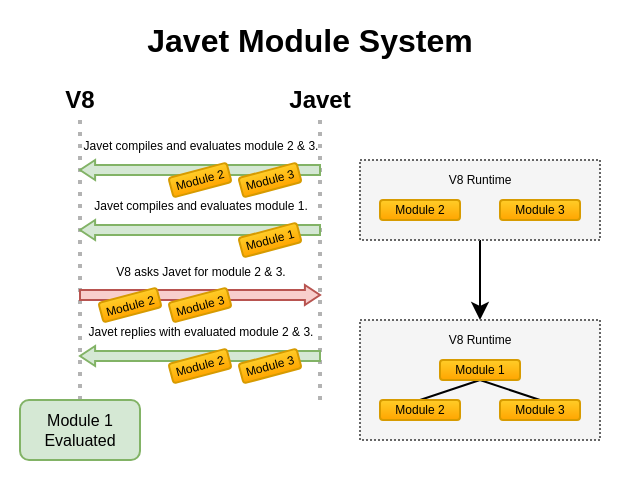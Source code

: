 <mxfile version="14.4.3" type="device"><diagram id="CHu1ZlpHBPhQGemirXZb" name="Page-1"><mxGraphModel dx="687" dy="394" grid="1" gridSize="10" guides="1" tooltips="1" connect="1" arrows="1" fold="1" page="1" pageScale="1" pageWidth="850" pageHeight="1100" math="0" shadow="0"><root><mxCell id="0"/><mxCell id="1" parent="0"/><mxCell id="9jHNQohJ6zs4diYaYj3G-8" value="" style="rounded=0;whiteSpace=wrap;html=1;fontSize=10;strokeColor=none;" parent="1" vertex="1"><mxGeometry x="40" width="310" height="240" as="geometry"/></mxCell><mxCell id="9jHNQohJ6zs4diYaYj3G-9" value="Javet Module System" style="text;html=1;strokeColor=none;fillColor=none;align=center;verticalAlign=middle;whiteSpace=wrap;rounded=0;fontStyle=1;fontSize=16;" parent="1" vertex="1"><mxGeometry x="40" y="10" width="310" height="20" as="geometry"/></mxCell><mxCell id="9jHNQohJ6zs4diYaYj3G-73" value="V8" style="text;html=1;strokeColor=none;fillColor=none;align=center;verticalAlign=middle;whiteSpace=wrap;rounded=0;fontStyle=1" parent="1" vertex="1"><mxGeometry x="60" y="40" width="40" height="20" as="geometry"/></mxCell><mxCell id="9jHNQohJ6zs4diYaYj3G-79" style="edgeStyle=orthogonalEdgeStyle;rounded=0;orthogonalLoop=1;jettySize=auto;html=1;exitX=0.5;exitY=1;exitDx=0;exitDy=0;entryX=0;entryY=0.5;entryDx=0;entryDy=0;endArrow=none;endFill=0;fontSize=10;fontColor=#4D4D4D;" parent="1" edge="1"><mxGeometry relative="1" as="geometry"><Array as="points"><mxPoint x="70" y="210"/></Array><mxPoint x="70" y="190" as="sourcePoint"/></mxGeometry></mxCell><mxCell id="hg3kQ7PT1p9Agb04hsbD-3" value="Javet" style="text;html=1;strokeColor=none;fillColor=none;align=center;verticalAlign=middle;whiteSpace=wrap;rounded=0;fontStyle=1" parent="1" vertex="1"><mxGeometry x="180" y="40" width="40" height="20" as="geometry"/></mxCell><mxCell id="hg3kQ7PT1p9Agb04hsbD-26" value="" style="line;strokeWidth=2;direction=south;html=1;dashed=1;dashPattern=1 2;strokeColor=#B3B3B3;" parent="1" vertex="1"><mxGeometry x="75" y="60" width="10" height="140" as="geometry"/></mxCell><mxCell id="hg3kQ7PT1p9Agb04hsbD-27" value="" style="line;strokeWidth=2;direction=south;html=1;dashed=1;dashPattern=1 2;strokeColor=#B3B3B3;" parent="1" vertex="1"><mxGeometry x="195" y="60" width="10" height="140" as="geometry"/></mxCell><mxCell id="hg3kQ7PT1p9Agb04hsbD-28" value="Module 1&lt;br style=&quot;font-size: 8px;&quot;&gt;Evaluated" style="rounded=1;whiteSpace=wrap;html=1;strokeColor=#82b366;fillColor=#d5e8d4;fontSize=8;" parent="1" vertex="1"><mxGeometry x="50" y="200" width="60" height="30" as="geometry"/></mxCell><mxCell id="D74PUfTZX7uis1rO_Ahx-9" style="edgeStyle=orthogonalEdgeStyle;rounded=0;orthogonalLoop=1;jettySize=auto;html=1;exitX=0.5;exitY=1;exitDx=0;exitDy=0;entryX=0.5;entryY=0;entryDx=0;entryDy=0;fontSize=8;" edge="1" parent="1" source="D74PUfTZX7uis1rO_Ahx-1" target="D74PUfTZX7uis1rO_Ahx-6"><mxGeometry relative="1" as="geometry"/></mxCell><mxCell id="D74PUfTZX7uis1rO_Ahx-1" value="" style="rounded=0;whiteSpace=wrap;html=1;fillColor=#f5f5f5;fontSize=6;dashed=1;dashPattern=1 1;strokeColor=#666666;fontColor=#333333;" vertex="1" parent="1"><mxGeometry x="220" y="80" width="120" height="40" as="geometry"/></mxCell><mxCell id="hg3kQ7PT1p9Agb04hsbD-1" value="Module 3" style="rounded=1;whiteSpace=wrap;html=1;fontSize=6;align=center;fillColor=#ffcd28;strokeColor=#d79b00;gradientColor=#ffa500;" parent="1" vertex="1"><mxGeometry x="290" y="100" width="40" height="10" as="geometry"/></mxCell><mxCell id="hg3kQ7PT1p9Agb04hsbD-2" value="Module 2" style="rounded=1;whiteSpace=wrap;html=1;fontSize=6;align=center;fillColor=#ffcd28;strokeColor=#d79b00;gradientColor=#ffa500;" parent="1" vertex="1"><mxGeometry x="230" y="100" width="40" height="10" as="geometry"/></mxCell><mxCell id="D74PUfTZX7uis1rO_Ahx-2" value="V8 Runtime" style="text;html=1;strokeColor=none;fillColor=none;align=center;verticalAlign=middle;whiteSpace=wrap;rounded=0;fontSize=6;" vertex="1" parent="1"><mxGeometry x="260" y="80" width="40" height="20" as="geometry"/></mxCell><mxCell id="D74PUfTZX7uis1rO_Ahx-3" value="" style="rounded=0;whiteSpace=wrap;html=1;fillColor=#f5f5f5;fontSize=6;dashed=1;dashPattern=1 1;strokeColor=#666666;fontColor=#333333;" vertex="1" parent="1"><mxGeometry x="220" y="160" width="120" height="60" as="geometry"/></mxCell><mxCell id="D74PUfTZX7uis1rO_Ahx-6" value="V8 Runtime" style="text;html=1;strokeColor=none;fillColor=none;align=center;verticalAlign=middle;whiteSpace=wrap;rounded=0;fontSize=6;" vertex="1" parent="1"><mxGeometry x="260" y="160" width="40" height="20" as="geometry"/></mxCell><mxCell id="D74PUfTZX7uis1rO_Ahx-7" value="" style="endArrow=none;html=1;fontSize=6;entryX=0.5;entryY=1;entryDx=0;entryDy=0;exitX=0.5;exitY=0;exitDx=0;exitDy=0;" edge="1" parent="1" source="D74PUfTZX7uis1rO_Ahx-5" target="9jHNQohJ6zs4diYaYj3G-74"><mxGeometry width="50" height="50" relative="1" as="geometry"><mxPoint x="260" y="140" as="sourcePoint"/><mxPoint x="310" y="90" as="targetPoint"/></mxGeometry></mxCell><mxCell id="D74PUfTZX7uis1rO_Ahx-8" value="" style="endArrow=none;html=1;fontSize=6;entryX=0.5;entryY=0;entryDx=0;entryDy=0;exitX=0.5;exitY=1;exitDx=0;exitDy=0;" edge="1" parent="1" source="9jHNQohJ6zs4diYaYj3G-74" target="D74PUfTZX7uis1rO_Ahx-4"><mxGeometry width="50" height="50" relative="1" as="geometry"><mxPoint x="260" y="140" as="sourcePoint"/><mxPoint x="310" y="90" as="targetPoint"/></mxGeometry></mxCell><mxCell id="D74PUfTZX7uis1rO_Ahx-4" value="Module 3" style="rounded=1;whiteSpace=wrap;html=1;fontSize=6;align=center;fillColor=#ffcd28;strokeColor=#d79b00;gradientColor=#ffa500;" vertex="1" parent="1"><mxGeometry x="290" y="200" width="40" height="10" as="geometry"/></mxCell><mxCell id="D74PUfTZX7uis1rO_Ahx-5" value="Module 2" style="rounded=1;whiteSpace=wrap;html=1;fontSize=6;align=center;fillColor=#ffcd28;strokeColor=#d79b00;gradientColor=#ffa500;" vertex="1" parent="1"><mxGeometry x="230" y="200" width="40" height="10" as="geometry"/></mxCell><mxCell id="9jHNQohJ6zs4diYaYj3G-74" value="Module 1" style="rounded=1;whiteSpace=wrap;html=1;fontSize=6;align=center;fillColor=#ffcd28;strokeColor=#d79b00;gradientColor=#ffa500;" parent="1" vertex="1"><mxGeometry x="260" y="180" width="40" height="10" as="geometry"/></mxCell><mxCell id="hg3kQ7PT1p9Agb04hsbD-8" value="&lt;font style=&quot;font-size: 6px&quot;&gt;Javet compiles and evaluates module 2 &amp;amp; 3.&lt;/font&gt;" style="html=1;shadow=0;dashed=0;align=center;verticalAlign=bottom;shape=mxgraph.arrows2.arrow;dy=0.51;dx=7.55;notch=0;fillColor=#d5e8d4;flipH=1;strokeColor=#82b366;fontSize=8;horizontal=1;labelPosition=center;verticalLabelPosition=top;" parent="1" vertex="1"><mxGeometry x="80" y="80" width="120" height="10" as="geometry"/></mxCell><mxCell id="hg3kQ7PT1p9Agb04hsbD-9" value="Module 3" style="rounded=1;whiteSpace=wrap;html=1;fontSize=6;align=center;fillColor=#ffcd28;strokeColor=#d79b00;gradientColor=#ffa500;rotation=-15;" parent="1" vertex="1"><mxGeometry x="160" y="85" width="30" height="10" as="geometry"/></mxCell><mxCell id="hg3kQ7PT1p9Agb04hsbD-12" value="&lt;font style=&quot;font-size: 6px&quot;&gt;Javet compiles and evaluates module 1.&lt;/font&gt;" style="html=1;shadow=0;dashed=0;align=center;verticalAlign=bottom;shape=mxgraph.arrows2.arrow;dy=0.51;dx=7.55;notch=0;fillColor=#d5e8d4;flipH=1;strokeColor=#82b366;fontSize=8;horizontal=1;labelPosition=center;verticalLabelPosition=top;" parent="1" vertex="1"><mxGeometry x="80" y="110" width="120" height="10" as="geometry"/></mxCell><mxCell id="hg3kQ7PT1p9Agb04hsbD-13" value="Module 1" style="rounded=1;whiteSpace=wrap;html=1;fontSize=6;align=center;fillColor=#ffcd28;strokeColor=#d79b00;gradientColor=#ffa500;rotation=-15;" parent="1" vertex="1"><mxGeometry x="160" y="115" width="30" height="10" as="geometry"/></mxCell><mxCell id="hg3kQ7PT1p9Agb04hsbD-14" value="&lt;font style=&quot;font-size: 6px&quot;&gt;V8 asks Javet for module 2 &amp;amp; 3.&lt;/font&gt;" style="html=1;shadow=0;dashed=0;align=center;verticalAlign=bottom;shape=mxgraph.arrows2.arrow;dy=0.51;dx=7.55;notch=0;fillColor=#f8cecc;flipH=0;strokeColor=#b85450;fontSize=8;horizontal=1;labelPosition=center;verticalLabelPosition=top;" parent="1" vertex="1"><mxGeometry x="80" y="142.5" width="120" height="10" as="geometry"/></mxCell><mxCell id="hg3kQ7PT1p9Agb04hsbD-15" value="Module 2" style="rounded=1;whiteSpace=wrap;html=1;fontSize=6;align=center;fillColor=#ffcd28;strokeColor=#d79b00;gradientColor=#ffa500;rotation=-15;" parent="1" vertex="1"><mxGeometry x="90" y="147.5" width="30" height="10" as="geometry"/></mxCell><mxCell id="hg3kQ7PT1p9Agb04hsbD-19" value="Module 2" style="rounded=1;whiteSpace=wrap;html=1;fontSize=6;align=center;fillColor=#ffcd28;strokeColor=#d79b00;gradientColor=#ffa500;rotation=-15;" parent="1" vertex="1"><mxGeometry x="125" y="85" width="30" height="10" as="geometry"/></mxCell><mxCell id="hg3kQ7PT1p9Agb04hsbD-20" value="Module 3" style="rounded=1;whiteSpace=wrap;html=1;fontSize=6;align=center;fillColor=#ffcd28;strokeColor=#d79b00;gradientColor=#ffa500;rotation=-15;" parent="1" vertex="1"><mxGeometry x="125" y="147.5" width="30" height="10" as="geometry"/></mxCell><mxCell id="hg3kQ7PT1p9Agb04hsbD-21" value="&lt;font style=&quot;font-size: 6px&quot;&gt;Javet replies with evaluated module 2 &amp;amp; 3.&lt;/font&gt;" style="html=1;shadow=0;dashed=0;align=center;verticalAlign=bottom;shape=mxgraph.arrows2.arrow;dy=0.51;dx=7.55;notch=0;fillColor=#d5e8d4;flipH=1;strokeColor=#82b366;fontSize=8;horizontal=1;labelPosition=center;verticalLabelPosition=top;" parent="1" vertex="1"><mxGeometry x="80" y="173" width="120" height="10" as="geometry"/></mxCell><mxCell id="hg3kQ7PT1p9Agb04hsbD-22" value="Module 3" style="rounded=1;whiteSpace=wrap;html=1;fontSize=6;align=center;fillColor=#ffcd28;strokeColor=#d79b00;gradientColor=#ffa500;rotation=-15;" parent="1" vertex="1"><mxGeometry x="160" y="178" width="30" height="10" as="geometry"/></mxCell><mxCell id="hg3kQ7PT1p9Agb04hsbD-23" value="Module 2" style="rounded=1;whiteSpace=wrap;html=1;fontSize=6;align=center;fillColor=#ffcd28;strokeColor=#d79b00;gradientColor=#ffa500;rotation=-15;" parent="1" vertex="1"><mxGeometry x="125" y="178" width="30" height="10" as="geometry"/></mxCell></root></mxGraphModel></diagram></mxfile>